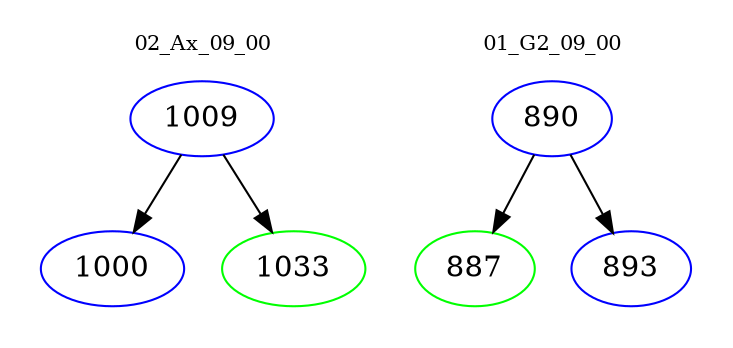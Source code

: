 digraph{
subgraph cluster_0 {
color = white
label = "02_Ax_09_00";
fontsize=10;
T0_1009 [label="1009", color="blue"]
T0_1009 -> T0_1000 [color="black"]
T0_1000 [label="1000", color="blue"]
T0_1009 -> T0_1033 [color="black"]
T0_1033 [label="1033", color="green"]
}
subgraph cluster_1 {
color = white
label = "01_G2_09_00";
fontsize=10;
T1_890 [label="890", color="blue"]
T1_890 -> T1_887 [color="black"]
T1_887 [label="887", color="green"]
T1_890 -> T1_893 [color="black"]
T1_893 [label="893", color="blue"]
}
}

